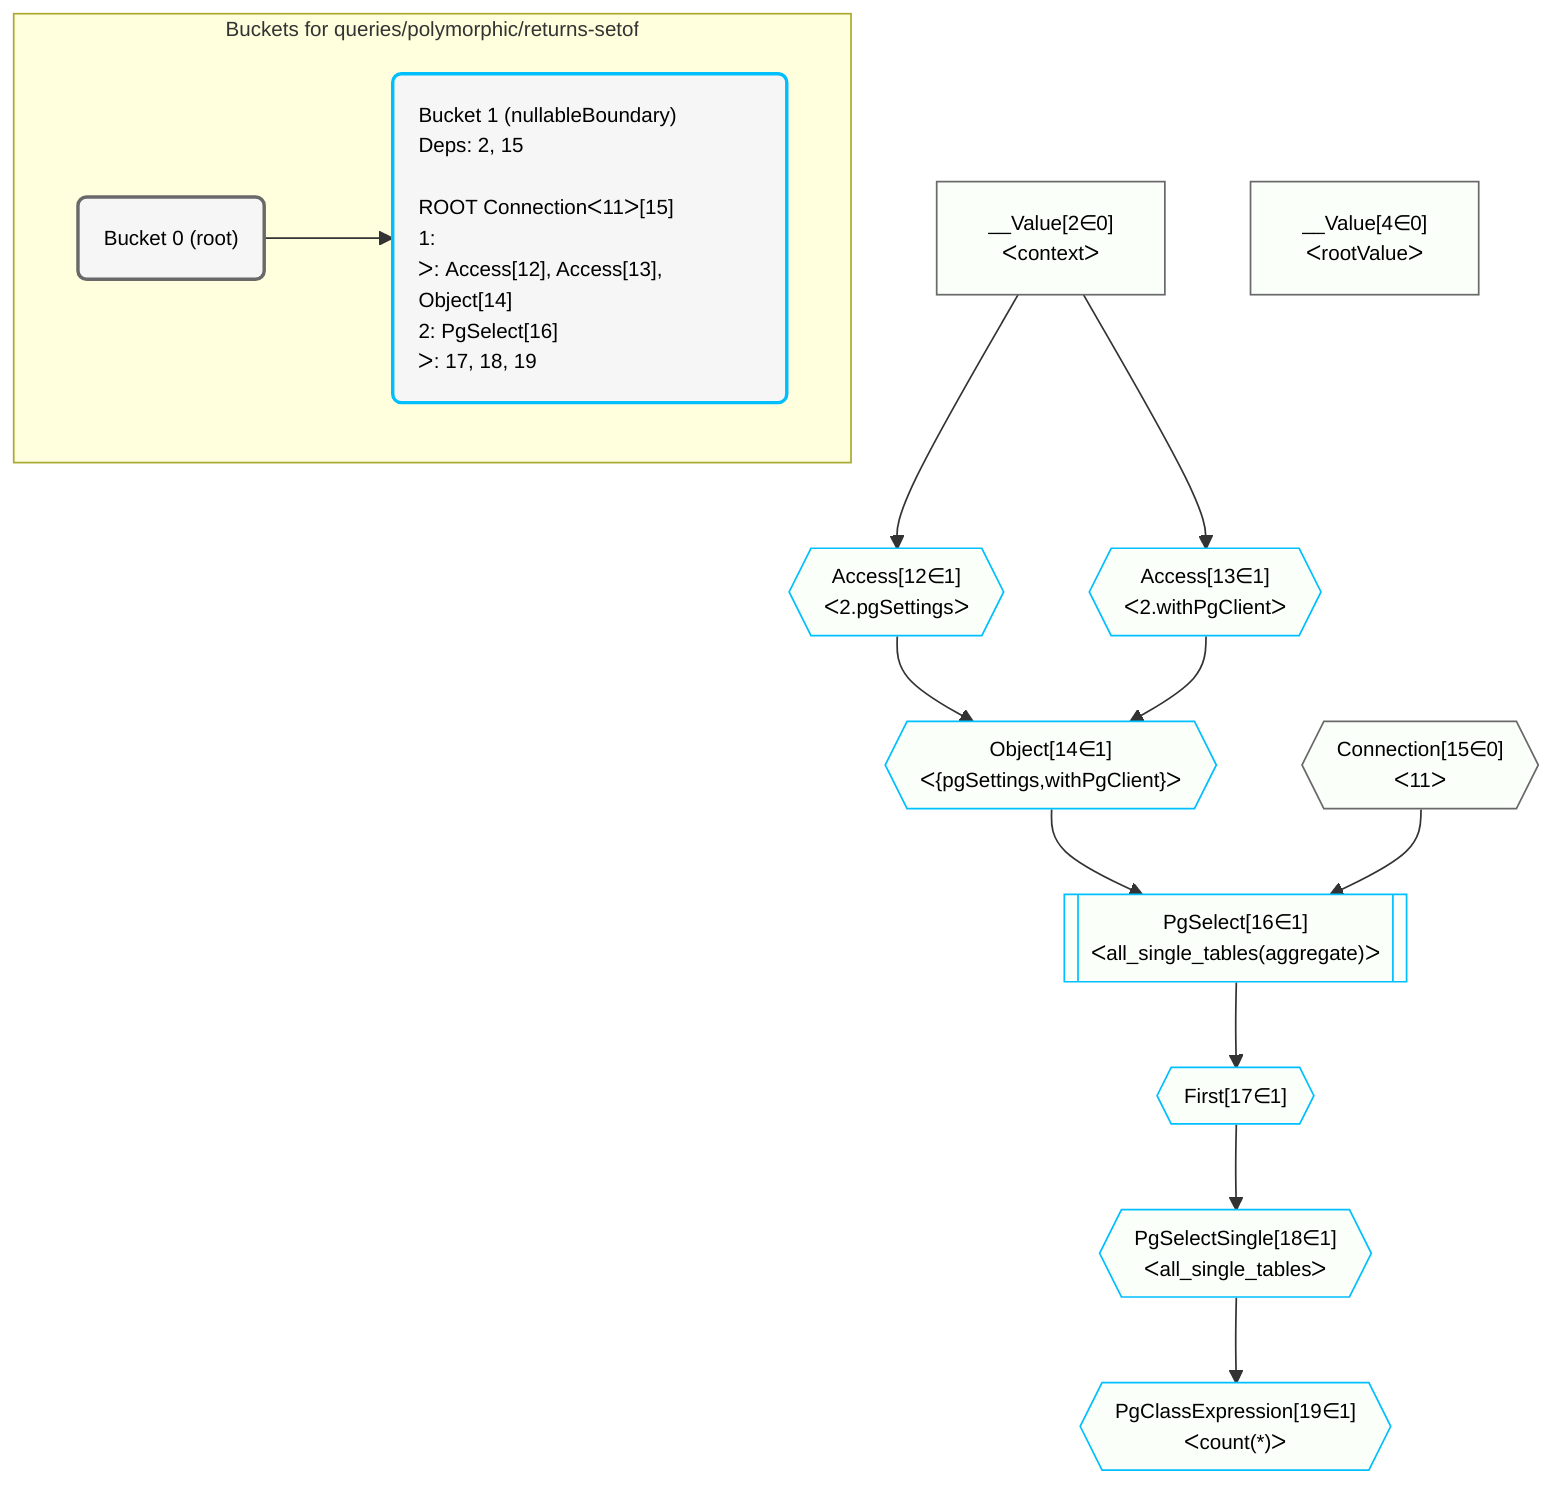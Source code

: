 %%{init: {'themeVariables': { 'fontSize': '12px'}}}%%
graph TD
    classDef path fill:#eee,stroke:#000,color:#000
    classDef plan fill:#fff,stroke-width:1px,color:#000
    classDef itemplan fill:#fff,stroke-width:2px,color:#000
    classDef unbatchedplan fill:#dff,stroke-width:1px,color:#000
    classDef sideeffectplan fill:#fcc,stroke-width:2px,color:#000
    classDef bucket fill:#f6f6f6,color:#000,stroke-width:2px,text-align:left


    %% plan dependencies
    __Value2["__Value[2∈0]<br />ᐸcontextᐳ"]:::plan
    __Value4["__Value[4∈0]<br />ᐸrootValueᐳ"]:::plan
    Connection15{{"Connection[15∈0]<br />ᐸ11ᐳ"}}:::plan
    Object14{{"Object[14∈1]<br />ᐸ{pgSettings,withPgClient}ᐳ"}}:::plan
    Access12{{"Access[12∈1]<br />ᐸ2.pgSettingsᐳ"}}:::plan
    Access13{{"Access[13∈1]<br />ᐸ2.withPgClientᐳ"}}:::plan
    Access12 & Access13 --> Object14
    PgSelect16[["PgSelect[16∈1]<br />ᐸall_single_tables(aggregate)ᐳ"]]:::plan
    Object14 & Connection15 --> PgSelect16
    __Value2 --> Access12
    __Value2 --> Access13
    First17{{"First[17∈1]"}}:::plan
    PgSelect16 --> First17
    PgSelectSingle18{{"PgSelectSingle[18∈1]<br />ᐸall_single_tablesᐳ"}}:::plan
    First17 --> PgSelectSingle18
    PgClassExpression19{{"PgClassExpression[19∈1]<br />ᐸcount(*)ᐳ"}}:::plan
    PgSelectSingle18 --> PgClassExpression19

    %% define steps

    subgraph "Buckets for queries/polymorphic/returns-setof"
    Bucket0("Bucket 0 (root)"):::bucket
    classDef bucket0 stroke:#696969
    class Bucket0,__Value2,__Value4,Connection15 bucket0
    Bucket1("Bucket 1 (nullableBoundary)<br />Deps: 2, 15<br /><br />ROOT Connectionᐸ11ᐳ[15]<br />1: <br />ᐳ: Access[12], Access[13], Object[14]<br />2: PgSelect[16]<br />ᐳ: 17, 18, 19"):::bucket
    classDef bucket1 stroke:#00bfff
    class Bucket1,Access12,Access13,Object14,PgSelect16,First17,PgSelectSingle18,PgClassExpression19 bucket1
    Bucket0 --> Bucket1
    classDef unary fill:#fafffa,borderWidth:8px
    class __Value2,__Value4,Connection15,Object14,PgSelect16,Access12,Access13,First17,PgSelectSingle18,PgClassExpression19 unary
    end